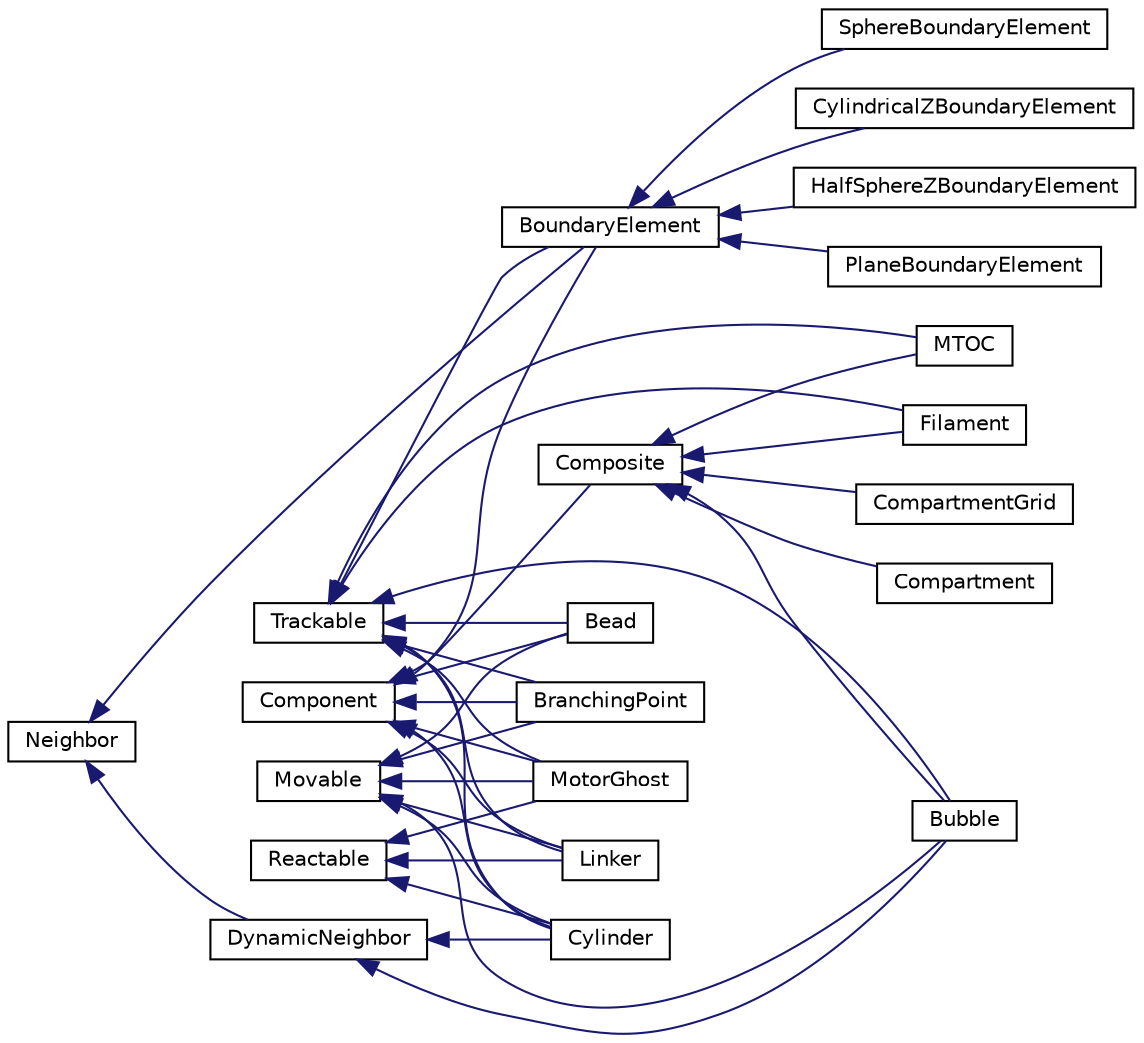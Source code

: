 digraph "Graphical Class Hierarchy"
{
 // INTERACTIVE_SVG=YES
  edge [fontname="Helvetica",fontsize="10",labelfontname="Helvetica",labelfontsize="10"];
  node [fontname="Helvetica",fontsize="10",shape=record];
  rankdir="LR";
  Node175 [label="Component",height=0.2,width=0.4,color="black", fillcolor="white", style="filled",URL="$classComponent.html",tooltip="The base class for the Composite pattern hieararchy. "];
  Node175 -> Node1 [dir="back",color="midnightblue",fontsize="10",style="solid",fontname="Helvetica"];
  Node1 [label="Bead",height=0.2,width=0.4,color="black", fillcolor="white", style="filled",URL="$classBead.html",tooltip="Represents a single coordinate between Cylinders, and holds forces needed for mechanical equilibratio..."];
  Node175 -> Node2 [dir="back",color="midnightblue",fontsize="10",style="solid",fontname="Helvetica"];
  Node2 [label="BoundaryElement",height=0.2,width=0.4,color="black", fillcolor="white", style="filled",URL="$classBoundaryElement.html",tooltip="Represents an element of a BoundarySurface. "];
  Node2 -> Node3 [dir="back",color="midnightblue",fontsize="10",style="solid",fontname="Helvetica"];
  Node3 [label="CylindricalZBoundaryElement",height=0.2,width=0.4,color="black", fillcolor="white", style="filled",URL="$classCylindricalZBoundaryElement.html",tooltip="A cylinder implementation of a BoundaryElement. "];
  Node2 -> Node4 [dir="back",color="midnightblue",fontsize="10",style="solid",fontname="Helvetica"];
  Node4 [label="HalfSphereZBoundaryElement",height=0.2,width=0.4,color="black", fillcolor="white", style="filled",URL="$classHalfSphereZBoundaryElement.html",tooltip="A half-sphere implementation of a BoundaryElement. "];
  Node2 -> Node5 [dir="back",color="midnightblue",fontsize="10",style="solid",fontname="Helvetica"];
  Node5 [label="PlaneBoundaryElement",height=0.2,width=0.4,color="black", fillcolor="white", style="filled",URL="$classPlaneBoundaryElement.html",tooltip="A plane implementation of a BoundaryElement. "];
  Node2 -> Node6 [dir="back",color="midnightblue",fontsize="10",style="solid",fontname="Helvetica"];
  Node6 [label="SphereBoundaryElement",height=0.2,width=0.4,color="black", fillcolor="white", style="filled",URL="$classSphereBoundaryElement.html",tooltip="A spherical implementation of a BoundaryElement. "];
  Node175 -> Node7 [dir="back",color="midnightblue",fontsize="10",style="solid",fontname="Helvetica"];
  Node7 [label="BranchingPoint",height=0.2,width=0.4,color="black", fillcolor="white", style="filled",URL="$classBranchingPoint.html",tooltip="A container to store a MBranchingPoint and CBranchingPoint. "];
  Node175 -> Node176 [dir="back",color="midnightblue",fontsize="10",style="solid",fontname="Helvetica"];
  Node176 [label="Composite",height=0.2,width=0.4,color="black", fillcolor="white", style="filled",URL="$classComposite.html",tooltip="The aggregating class for the Composite pattern. "];
  Node176 -> Node8 [dir="back",color="midnightblue",fontsize="10",style="solid",fontname="Helvetica"];
  Node8 [label="Bubble",height=0.2,width=0.4,color="black", fillcolor="white", style="filled",URL="$classBubble.html",tooltip="Represents a dummy point potential that is involved in mechanical equilibration. "];
  Node176 -> Node177 [dir="back",color="midnightblue",fontsize="10",style="solid",fontname="Helvetica"];
  Node177 [label="Compartment",height=0.2,width=0.4,color="black", fillcolor="white", style="filled",URL="$classCompartment.html",tooltip="A container or holding Species and Reactions. "];
  Node176 -> Node178 [dir="back",color="midnightblue",fontsize="10",style="solid",fontname="Helvetica"];
  Node178 [label="CompartmentGrid",height=0.2,width=0.4,color="black", fillcolor="white", style="filled",URL="$classCompartmentGrid.html",tooltip="A simple n-dimensional grid of Compartment objects. "];
  Node176 -> Node10 [dir="back",color="midnightblue",fontsize="10",style="solid",fontname="Helvetica"];
  Node10 [label="Filament",height=0.2,width=0.4,color="black", fillcolor="white", style="filled",URL="$classFilament.html",tooltip="Used to store data about connectivity of Cylinders and Beads. "];
  Node176 -> Node13 [dir="back",color="midnightblue",fontsize="10",style="solid",fontname="Helvetica"];
  Node13 [label="MTOC",height=0.2,width=0.4,color="black", fillcolor="white", style="filled",URL="$classMTOC.html",tooltip="A class to represent the structure of a microtubule organizing center (MTOC) "];
  Node175 -> Node9 [dir="back",color="midnightblue",fontsize="10",style="solid",fontname="Helvetica"];
  Node9 [label="Cylinder",height=0.2,width=0.4,color="black", fillcolor="white", style="filled",URL="$classCylinder.html",tooltip="A container to store a MCylinder and CCylinder. "];
  Node175 -> Node11 [dir="back",color="midnightblue",fontsize="10",style="solid",fontname="Helvetica"];
  Node11 [label="Linker",height=0.2,width=0.4,color="black", fillcolor="white", style="filled",URL="$classLinker.html",tooltip="A container to store a MLinker and CLinker. "];
  Node175 -> Node12 [dir="back",color="midnightblue",fontsize="10",style="solid",fontname="Helvetica"];
  Node12 [label="MotorGhost",height=0.2,width=0.4,color="black", fillcolor="white", style="filled",URL="$classMotorGhost.html",tooltip="A container to store a MMotorGhost and CMotorGhost. "];
  Node87 [label="Movable",height=0.2,width=0.4,color="black", fillcolor="white", style="filled",URL="$classMovable.html",tooltip="An abstract base class for a movable element in the SubSystem. "];
  Node87 -> Node1 [dir="back",color="midnightblue",fontsize="10",style="solid",fontname="Helvetica"];
  Node87 -> Node7 [dir="back",color="midnightblue",fontsize="10",style="solid",fontname="Helvetica"];
  Node87 -> Node8 [dir="back",color="midnightblue",fontsize="10",style="solid",fontname="Helvetica"];
  Node87 -> Node9 [dir="back",color="midnightblue",fontsize="10",style="solid",fontname="Helvetica"];
  Node87 -> Node11 [dir="back",color="midnightblue",fontsize="10",style="solid",fontname="Helvetica"];
  Node87 -> Node12 [dir="back",color="midnightblue",fontsize="10",style="solid",fontname="Helvetica"];
  Node84 [label="Neighbor",height=0.2,width=0.4,color="black", fillcolor="white", style="filled",URL="$classNeighbor.html",tooltip="An abstract base class for any element that can be added or removed from a NeighborList statically at..."];
  Node84 -> Node2 [dir="back",color="midnightblue",fontsize="10",style="solid",fontname="Helvetica"];
  Node84 -> Node85 [dir="back",color="midnightblue",fontsize="10",style="solid",fontname="Helvetica"];
  Node85 [label="DynamicNeighbor",height=0.2,width=0.4,color="black", fillcolor="white", style="filled",URL="$classDynamicNeighbor.html",tooltip="An abstract base class for any element that can be added or removed from a NeighborList dynamically a..."];
  Node85 -> Node8 [dir="back",color="midnightblue",fontsize="10",style="solid",fontname="Helvetica"];
  Node85 -> Node9 [dir="back",color="midnightblue",fontsize="10",style="solid",fontname="Helvetica"];
  Node57 [label="Reactable",height=0.2,width=0.4,color="black", fillcolor="white", style="filled",URL="$classReactable.html",tooltip="An abstract base class for a reactable element in the SubSystem. "];
  Node57 -> Node9 [dir="back",color="midnightblue",fontsize="10",style="solid",fontname="Helvetica"];
  Node57 -> Node11 [dir="back",color="midnightblue",fontsize="10",style="solid",fontname="Helvetica"];
  Node57 -> Node12 [dir="back",color="midnightblue",fontsize="10",style="solid",fontname="Helvetica"];
  Node0 [label="Trackable",height=0.2,width=0.4,color="black", fillcolor="white", style="filled",URL="$classTrackable.html",tooltip="An abstract base class for a trackable object in the SubSystem. "];
  Node0 -> Node1 [dir="back",color="midnightblue",fontsize="10",style="solid",fontname="Helvetica"];
  Node0 -> Node2 [dir="back",color="midnightblue",fontsize="10",style="solid",fontname="Helvetica"];
  Node0 -> Node7 [dir="back",color="midnightblue",fontsize="10",style="solid",fontname="Helvetica"];
  Node0 -> Node8 [dir="back",color="midnightblue",fontsize="10",style="solid",fontname="Helvetica"];
  Node0 -> Node9 [dir="back",color="midnightblue",fontsize="10",style="solid",fontname="Helvetica"];
  Node0 -> Node10 [dir="back",color="midnightblue",fontsize="10",style="solid",fontname="Helvetica"];
  Node0 -> Node11 [dir="back",color="midnightblue",fontsize="10",style="solid",fontname="Helvetica"];
  Node0 -> Node12 [dir="back",color="midnightblue",fontsize="10",style="solid",fontname="Helvetica"];
  Node0 -> Node13 [dir="back",color="midnightblue",fontsize="10",style="solid",fontname="Helvetica"];
}
